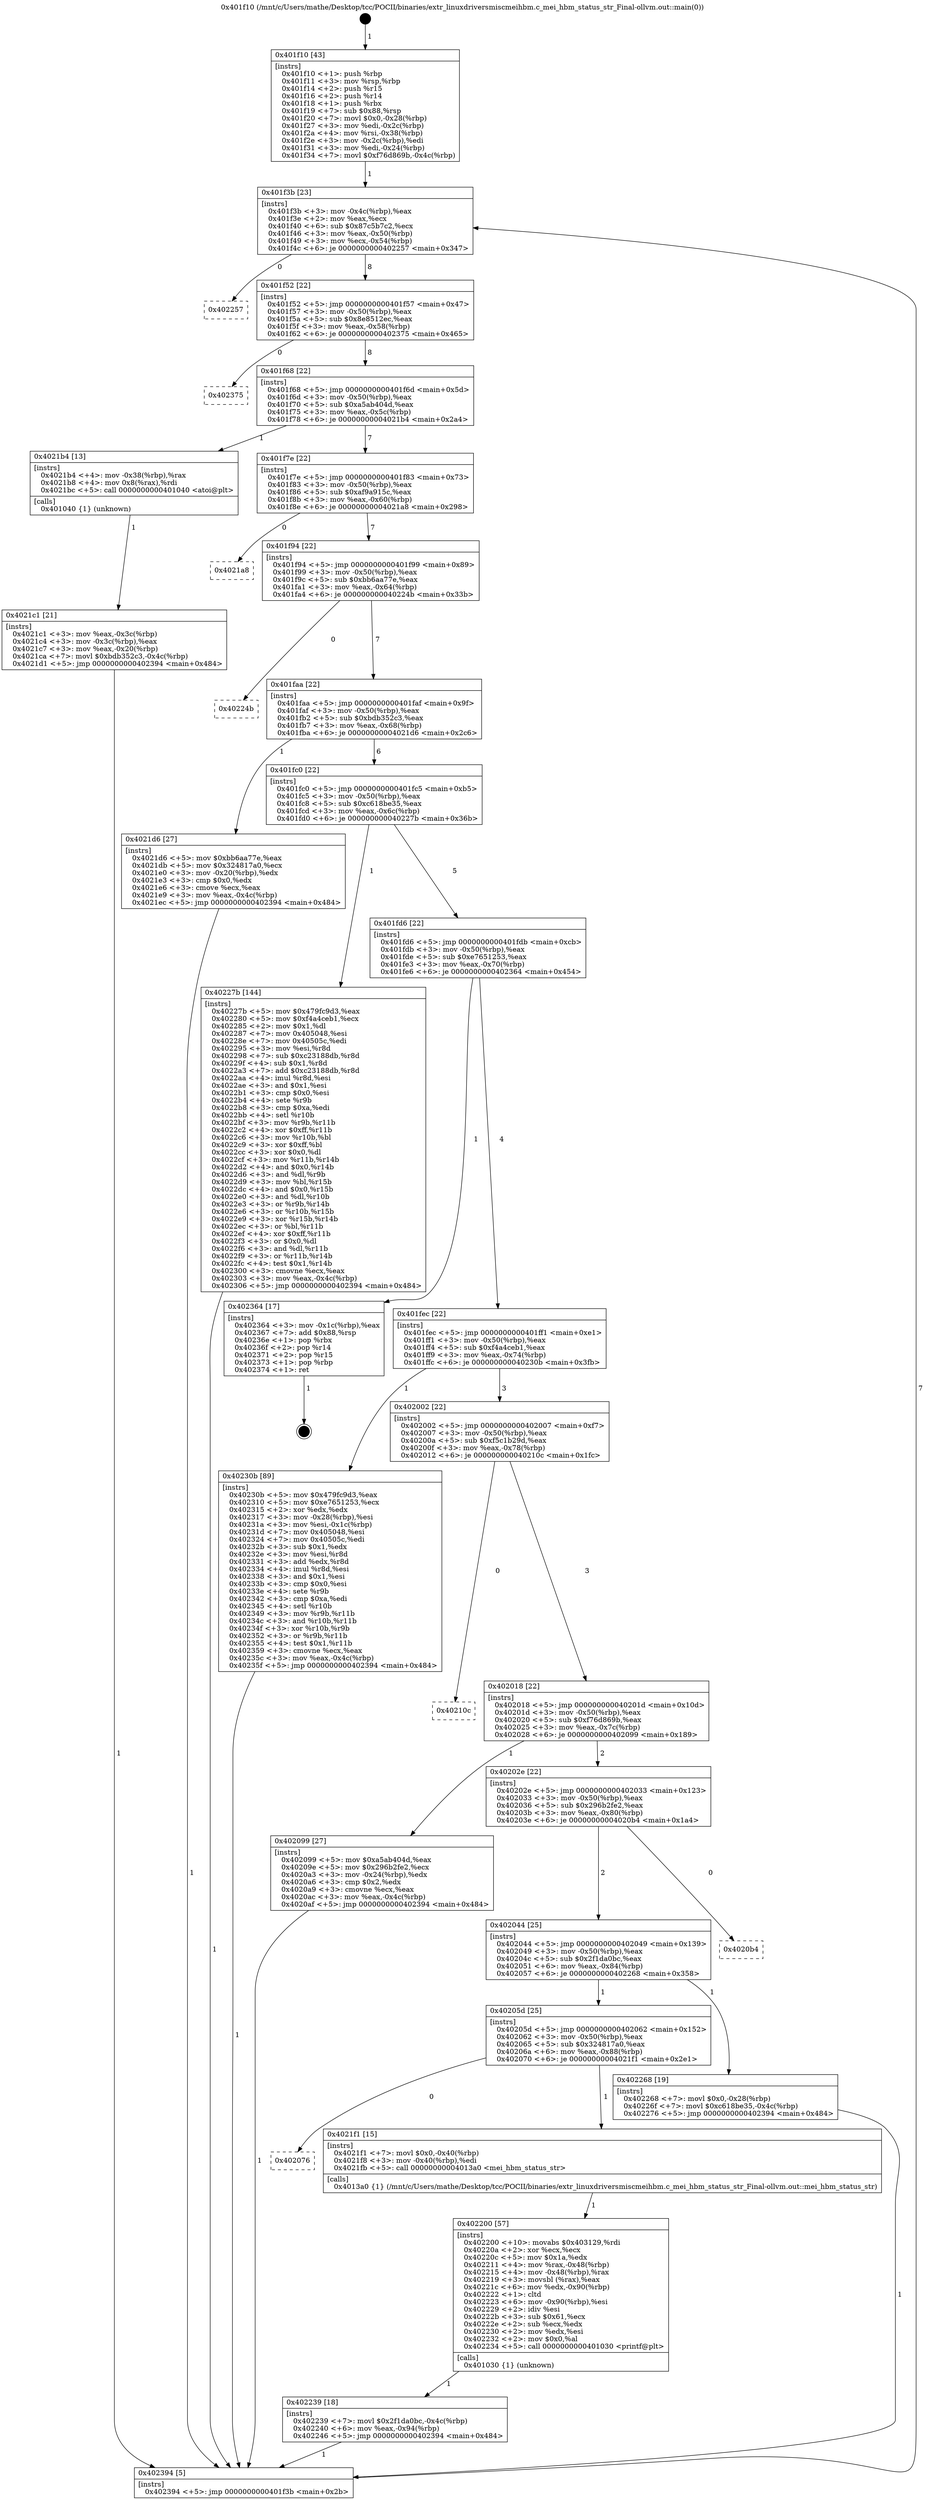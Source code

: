 digraph "0x401f10" {
  label = "0x401f10 (/mnt/c/Users/mathe/Desktop/tcc/POCII/binaries/extr_linuxdriversmiscmeihbm.c_mei_hbm_status_str_Final-ollvm.out::main(0))"
  labelloc = "t"
  node[shape=record]

  Entry [label="",width=0.3,height=0.3,shape=circle,fillcolor=black,style=filled]
  "0x401f3b" [label="{
     0x401f3b [23]\l
     | [instrs]\l
     &nbsp;&nbsp;0x401f3b \<+3\>: mov -0x4c(%rbp),%eax\l
     &nbsp;&nbsp;0x401f3e \<+2\>: mov %eax,%ecx\l
     &nbsp;&nbsp;0x401f40 \<+6\>: sub $0x87c5b7c2,%ecx\l
     &nbsp;&nbsp;0x401f46 \<+3\>: mov %eax,-0x50(%rbp)\l
     &nbsp;&nbsp;0x401f49 \<+3\>: mov %ecx,-0x54(%rbp)\l
     &nbsp;&nbsp;0x401f4c \<+6\>: je 0000000000402257 \<main+0x347\>\l
  }"]
  "0x402257" [label="{
     0x402257\l
  }", style=dashed]
  "0x401f52" [label="{
     0x401f52 [22]\l
     | [instrs]\l
     &nbsp;&nbsp;0x401f52 \<+5\>: jmp 0000000000401f57 \<main+0x47\>\l
     &nbsp;&nbsp;0x401f57 \<+3\>: mov -0x50(%rbp),%eax\l
     &nbsp;&nbsp;0x401f5a \<+5\>: sub $0x8e8512ec,%eax\l
     &nbsp;&nbsp;0x401f5f \<+3\>: mov %eax,-0x58(%rbp)\l
     &nbsp;&nbsp;0x401f62 \<+6\>: je 0000000000402375 \<main+0x465\>\l
  }"]
  Exit [label="",width=0.3,height=0.3,shape=circle,fillcolor=black,style=filled,peripheries=2]
  "0x402375" [label="{
     0x402375\l
  }", style=dashed]
  "0x401f68" [label="{
     0x401f68 [22]\l
     | [instrs]\l
     &nbsp;&nbsp;0x401f68 \<+5\>: jmp 0000000000401f6d \<main+0x5d\>\l
     &nbsp;&nbsp;0x401f6d \<+3\>: mov -0x50(%rbp),%eax\l
     &nbsp;&nbsp;0x401f70 \<+5\>: sub $0xa5ab404d,%eax\l
     &nbsp;&nbsp;0x401f75 \<+3\>: mov %eax,-0x5c(%rbp)\l
     &nbsp;&nbsp;0x401f78 \<+6\>: je 00000000004021b4 \<main+0x2a4\>\l
  }"]
  "0x402239" [label="{
     0x402239 [18]\l
     | [instrs]\l
     &nbsp;&nbsp;0x402239 \<+7\>: movl $0x2f1da0bc,-0x4c(%rbp)\l
     &nbsp;&nbsp;0x402240 \<+6\>: mov %eax,-0x94(%rbp)\l
     &nbsp;&nbsp;0x402246 \<+5\>: jmp 0000000000402394 \<main+0x484\>\l
  }"]
  "0x4021b4" [label="{
     0x4021b4 [13]\l
     | [instrs]\l
     &nbsp;&nbsp;0x4021b4 \<+4\>: mov -0x38(%rbp),%rax\l
     &nbsp;&nbsp;0x4021b8 \<+4\>: mov 0x8(%rax),%rdi\l
     &nbsp;&nbsp;0x4021bc \<+5\>: call 0000000000401040 \<atoi@plt\>\l
     | [calls]\l
     &nbsp;&nbsp;0x401040 \{1\} (unknown)\l
  }"]
  "0x401f7e" [label="{
     0x401f7e [22]\l
     | [instrs]\l
     &nbsp;&nbsp;0x401f7e \<+5\>: jmp 0000000000401f83 \<main+0x73\>\l
     &nbsp;&nbsp;0x401f83 \<+3\>: mov -0x50(%rbp),%eax\l
     &nbsp;&nbsp;0x401f86 \<+5\>: sub $0xaf9a915c,%eax\l
     &nbsp;&nbsp;0x401f8b \<+3\>: mov %eax,-0x60(%rbp)\l
     &nbsp;&nbsp;0x401f8e \<+6\>: je 00000000004021a8 \<main+0x298\>\l
  }"]
  "0x402200" [label="{
     0x402200 [57]\l
     | [instrs]\l
     &nbsp;&nbsp;0x402200 \<+10\>: movabs $0x403129,%rdi\l
     &nbsp;&nbsp;0x40220a \<+2\>: xor %ecx,%ecx\l
     &nbsp;&nbsp;0x40220c \<+5\>: mov $0x1a,%edx\l
     &nbsp;&nbsp;0x402211 \<+4\>: mov %rax,-0x48(%rbp)\l
     &nbsp;&nbsp;0x402215 \<+4\>: mov -0x48(%rbp),%rax\l
     &nbsp;&nbsp;0x402219 \<+3\>: movsbl (%rax),%eax\l
     &nbsp;&nbsp;0x40221c \<+6\>: mov %edx,-0x90(%rbp)\l
     &nbsp;&nbsp;0x402222 \<+1\>: cltd\l
     &nbsp;&nbsp;0x402223 \<+6\>: mov -0x90(%rbp),%esi\l
     &nbsp;&nbsp;0x402229 \<+2\>: idiv %esi\l
     &nbsp;&nbsp;0x40222b \<+3\>: sub $0x61,%ecx\l
     &nbsp;&nbsp;0x40222e \<+2\>: sub %ecx,%edx\l
     &nbsp;&nbsp;0x402230 \<+2\>: mov %edx,%esi\l
     &nbsp;&nbsp;0x402232 \<+2\>: mov $0x0,%al\l
     &nbsp;&nbsp;0x402234 \<+5\>: call 0000000000401030 \<printf@plt\>\l
     | [calls]\l
     &nbsp;&nbsp;0x401030 \{1\} (unknown)\l
  }"]
  "0x4021a8" [label="{
     0x4021a8\l
  }", style=dashed]
  "0x401f94" [label="{
     0x401f94 [22]\l
     | [instrs]\l
     &nbsp;&nbsp;0x401f94 \<+5\>: jmp 0000000000401f99 \<main+0x89\>\l
     &nbsp;&nbsp;0x401f99 \<+3\>: mov -0x50(%rbp),%eax\l
     &nbsp;&nbsp;0x401f9c \<+5\>: sub $0xbb6aa77e,%eax\l
     &nbsp;&nbsp;0x401fa1 \<+3\>: mov %eax,-0x64(%rbp)\l
     &nbsp;&nbsp;0x401fa4 \<+6\>: je 000000000040224b \<main+0x33b\>\l
  }"]
  "0x402076" [label="{
     0x402076\l
  }", style=dashed]
  "0x40224b" [label="{
     0x40224b\l
  }", style=dashed]
  "0x401faa" [label="{
     0x401faa [22]\l
     | [instrs]\l
     &nbsp;&nbsp;0x401faa \<+5\>: jmp 0000000000401faf \<main+0x9f\>\l
     &nbsp;&nbsp;0x401faf \<+3\>: mov -0x50(%rbp),%eax\l
     &nbsp;&nbsp;0x401fb2 \<+5\>: sub $0xbdb352c3,%eax\l
     &nbsp;&nbsp;0x401fb7 \<+3\>: mov %eax,-0x68(%rbp)\l
     &nbsp;&nbsp;0x401fba \<+6\>: je 00000000004021d6 \<main+0x2c6\>\l
  }"]
  "0x4021f1" [label="{
     0x4021f1 [15]\l
     | [instrs]\l
     &nbsp;&nbsp;0x4021f1 \<+7\>: movl $0x0,-0x40(%rbp)\l
     &nbsp;&nbsp;0x4021f8 \<+3\>: mov -0x40(%rbp),%edi\l
     &nbsp;&nbsp;0x4021fb \<+5\>: call 00000000004013a0 \<mei_hbm_status_str\>\l
     | [calls]\l
     &nbsp;&nbsp;0x4013a0 \{1\} (/mnt/c/Users/mathe/Desktop/tcc/POCII/binaries/extr_linuxdriversmiscmeihbm.c_mei_hbm_status_str_Final-ollvm.out::mei_hbm_status_str)\l
  }"]
  "0x4021d6" [label="{
     0x4021d6 [27]\l
     | [instrs]\l
     &nbsp;&nbsp;0x4021d6 \<+5\>: mov $0xbb6aa77e,%eax\l
     &nbsp;&nbsp;0x4021db \<+5\>: mov $0x324817a0,%ecx\l
     &nbsp;&nbsp;0x4021e0 \<+3\>: mov -0x20(%rbp),%edx\l
     &nbsp;&nbsp;0x4021e3 \<+3\>: cmp $0x0,%edx\l
     &nbsp;&nbsp;0x4021e6 \<+3\>: cmove %ecx,%eax\l
     &nbsp;&nbsp;0x4021e9 \<+3\>: mov %eax,-0x4c(%rbp)\l
     &nbsp;&nbsp;0x4021ec \<+5\>: jmp 0000000000402394 \<main+0x484\>\l
  }"]
  "0x401fc0" [label="{
     0x401fc0 [22]\l
     | [instrs]\l
     &nbsp;&nbsp;0x401fc0 \<+5\>: jmp 0000000000401fc5 \<main+0xb5\>\l
     &nbsp;&nbsp;0x401fc5 \<+3\>: mov -0x50(%rbp),%eax\l
     &nbsp;&nbsp;0x401fc8 \<+5\>: sub $0xc618be35,%eax\l
     &nbsp;&nbsp;0x401fcd \<+3\>: mov %eax,-0x6c(%rbp)\l
     &nbsp;&nbsp;0x401fd0 \<+6\>: je 000000000040227b \<main+0x36b\>\l
  }"]
  "0x40205d" [label="{
     0x40205d [25]\l
     | [instrs]\l
     &nbsp;&nbsp;0x40205d \<+5\>: jmp 0000000000402062 \<main+0x152\>\l
     &nbsp;&nbsp;0x402062 \<+3\>: mov -0x50(%rbp),%eax\l
     &nbsp;&nbsp;0x402065 \<+5\>: sub $0x324817a0,%eax\l
     &nbsp;&nbsp;0x40206a \<+6\>: mov %eax,-0x88(%rbp)\l
     &nbsp;&nbsp;0x402070 \<+6\>: je 00000000004021f1 \<main+0x2e1\>\l
  }"]
  "0x40227b" [label="{
     0x40227b [144]\l
     | [instrs]\l
     &nbsp;&nbsp;0x40227b \<+5\>: mov $0x479fc9d3,%eax\l
     &nbsp;&nbsp;0x402280 \<+5\>: mov $0xf4a4ceb1,%ecx\l
     &nbsp;&nbsp;0x402285 \<+2\>: mov $0x1,%dl\l
     &nbsp;&nbsp;0x402287 \<+7\>: mov 0x405048,%esi\l
     &nbsp;&nbsp;0x40228e \<+7\>: mov 0x40505c,%edi\l
     &nbsp;&nbsp;0x402295 \<+3\>: mov %esi,%r8d\l
     &nbsp;&nbsp;0x402298 \<+7\>: sub $0xc23188db,%r8d\l
     &nbsp;&nbsp;0x40229f \<+4\>: sub $0x1,%r8d\l
     &nbsp;&nbsp;0x4022a3 \<+7\>: add $0xc23188db,%r8d\l
     &nbsp;&nbsp;0x4022aa \<+4\>: imul %r8d,%esi\l
     &nbsp;&nbsp;0x4022ae \<+3\>: and $0x1,%esi\l
     &nbsp;&nbsp;0x4022b1 \<+3\>: cmp $0x0,%esi\l
     &nbsp;&nbsp;0x4022b4 \<+4\>: sete %r9b\l
     &nbsp;&nbsp;0x4022b8 \<+3\>: cmp $0xa,%edi\l
     &nbsp;&nbsp;0x4022bb \<+4\>: setl %r10b\l
     &nbsp;&nbsp;0x4022bf \<+3\>: mov %r9b,%r11b\l
     &nbsp;&nbsp;0x4022c2 \<+4\>: xor $0xff,%r11b\l
     &nbsp;&nbsp;0x4022c6 \<+3\>: mov %r10b,%bl\l
     &nbsp;&nbsp;0x4022c9 \<+3\>: xor $0xff,%bl\l
     &nbsp;&nbsp;0x4022cc \<+3\>: xor $0x0,%dl\l
     &nbsp;&nbsp;0x4022cf \<+3\>: mov %r11b,%r14b\l
     &nbsp;&nbsp;0x4022d2 \<+4\>: and $0x0,%r14b\l
     &nbsp;&nbsp;0x4022d6 \<+3\>: and %dl,%r9b\l
     &nbsp;&nbsp;0x4022d9 \<+3\>: mov %bl,%r15b\l
     &nbsp;&nbsp;0x4022dc \<+4\>: and $0x0,%r15b\l
     &nbsp;&nbsp;0x4022e0 \<+3\>: and %dl,%r10b\l
     &nbsp;&nbsp;0x4022e3 \<+3\>: or %r9b,%r14b\l
     &nbsp;&nbsp;0x4022e6 \<+3\>: or %r10b,%r15b\l
     &nbsp;&nbsp;0x4022e9 \<+3\>: xor %r15b,%r14b\l
     &nbsp;&nbsp;0x4022ec \<+3\>: or %bl,%r11b\l
     &nbsp;&nbsp;0x4022ef \<+4\>: xor $0xff,%r11b\l
     &nbsp;&nbsp;0x4022f3 \<+3\>: or $0x0,%dl\l
     &nbsp;&nbsp;0x4022f6 \<+3\>: and %dl,%r11b\l
     &nbsp;&nbsp;0x4022f9 \<+3\>: or %r11b,%r14b\l
     &nbsp;&nbsp;0x4022fc \<+4\>: test $0x1,%r14b\l
     &nbsp;&nbsp;0x402300 \<+3\>: cmovne %ecx,%eax\l
     &nbsp;&nbsp;0x402303 \<+3\>: mov %eax,-0x4c(%rbp)\l
     &nbsp;&nbsp;0x402306 \<+5\>: jmp 0000000000402394 \<main+0x484\>\l
  }"]
  "0x401fd6" [label="{
     0x401fd6 [22]\l
     | [instrs]\l
     &nbsp;&nbsp;0x401fd6 \<+5\>: jmp 0000000000401fdb \<main+0xcb\>\l
     &nbsp;&nbsp;0x401fdb \<+3\>: mov -0x50(%rbp),%eax\l
     &nbsp;&nbsp;0x401fde \<+5\>: sub $0xe7651253,%eax\l
     &nbsp;&nbsp;0x401fe3 \<+3\>: mov %eax,-0x70(%rbp)\l
     &nbsp;&nbsp;0x401fe6 \<+6\>: je 0000000000402364 \<main+0x454\>\l
  }"]
  "0x402268" [label="{
     0x402268 [19]\l
     | [instrs]\l
     &nbsp;&nbsp;0x402268 \<+7\>: movl $0x0,-0x28(%rbp)\l
     &nbsp;&nbsp;0x40226f \<+7\>: movl $0xc618be35,-0x4c(%rbp)\l
     &nbsp;&nbsp;0x402276 \<+5\>: jmp 0000000000402394 \<main+0x484\>\l
  }"]
  "0x402364" [label="{
     0x402364 [17]\l
     | [instrs]\l
     &nbsp;&nbsp;0x402364 \<+3\>: mov -0x1c(%rbp),%eax\l
     &nbsp;&nbsp;0x402367 \<+7\>: add $0x88,%rsp\l
     &nbsp;&nbsp;0x40236e \<+1\>: pop %rbx\l
     &nbsp;&nbsp;0x40236f \<+2\>: pop %r14\l
     &nbsp;&nbsp;0x402371 \<+2\>: pop %r15\l
     &nbsp;&nbsp;0x402373 \<+1\>: pop %rbp\l
     &nbsp;&nbsp;0x402374 \<+1\>: ret\l
  }"]
  "0x401fec" [label="{
     0x401fec [22]\l
     | [instrs]\l
     &nbsp;&nbsp;0x401fec \<+5\>: jmp 0000000000401ff1 \<main+0xe1\>\l
     &nbsp;&nbsp;0x401ff1 \<+3\>: mov -0x50(%rbp),%eax\l
     &nbsp;&nbsp;0x401ff4 \<+5\>: sub $0xf4a4ceb1,%eax\l
     &nbsp;&nbsp;0x401ff9 \<+3\>: mov %eax,-0x74(%rbp)\l
     &nbsp;&nbsp;0x401ffc \<+6\>: je 000000000040230b \<main+0x3fb\>\l
  }"]
  "0x402044" [label="{
     0x402044 [25]\l
     | [instrs]\l
     &nbsp;&nbsp;0x402044 \<+5\>: jmp 0000000000402049 \<main+0x139\>\l
     &nbsp;&nbsp;0x402049 \<+3\>: mov -0x50(%rbp),%eax\l
     &nbsp;&nbsp;0x40204c \<+5\>: sub $0x2f1da0bc,%eax\l
     &nbsp;&nbsp;0x402051 \<+6\>: mov %eax,-0x84(%rbp)\l
     &nbsp;&nbsp;0x402057 \<+6\>: je 0000000000402268 \<main+0x358\>\l
  }"]
  "0x40230b" [label="{
     0x40230b [89]\l
     | [instrs]\l
     &nbsp;&nbsp;0x40230b \<+5\>: mov $0x479fc9d3,%eax\l
     &nbsp;&nbsp;0x402310 \<+5\>: mov $0xe7651253,%ecx\l
     &nbsp;&nbsp;0x402315 \<+2\>: xor %edx,%edx\l
     &nbsp;&nbsp;0x402317 \<+3\>: mov -0x28(%rbp),%esi\l
     &nbsp;&nbsp;0x40231a \<+3\>: mov %esi,-0x1c(%rbp)\l
     &nbsp;&nbsp;0x40231d \<+7\>: mov 0x405048,%esi\l
     &nbsp;&nbsp;0x402324 \<+7\>: mov 0x40505c,%edi\l
     &nbsp;&nbsp;0x40232b \<+3\>: sub $0x1,%edx\l
     &nbsp;&nbsp;0x40232e \<+3\>: mov %esi,%r8d\l
     &nbsp;&nbsp;0x402331 \<+3\>: add %edx,%r8d\l
     &nbsp;&nbsp;0x402334 \<+4\>: imul %r8d,%esi\l
     &nbsp;&nbsp;0x402338 \<+3\>: and $0x1,%esi\l
     &nbsp;&nbsp;0x40233b \<+3\>: cmp $0x0,%esi\l
     &nbsp;&nbsp;0x40233e \<+4\>: sete %r9b\l
     &nbsp;&nbsp;0x402342 \<+3\>: cmp $0xa,%edi\l
     &nbsp;&nbsp;0x402345 \<+4\>: setl %r10b\l
     &nbsp;&nbsp;0x402349 \<+3\>: mov %r9b,%r11b\l
     &nbsp;&nbsp;0x40234c \<+3\>: and %r10b,%r11b\l
     &nbsp;&nbsp;0x40234f \<+3\>: xor %r10b,%r9b\l
     &nbsp;&nbsp;0x402352 \<+3\>: or %r9b,%r11b\l
     &nbsp;&nbsp;0x402355 \<+4\>: test $0x1,%r11b\l
     &nbsp;&nbsp;0x402359 \<+3\>: cmovne %ecx,%eax\l
     &nbsp;&nbsp;0x40235c \<+3\>: mov %eax,-0x4c(%rbp)\l
     &nbsp;&nbsp;0x40235f \<+5\>: jmp 0000000000402394 \<main+0x484\>\l
  }"]
  "0x402002" [label="{
     0x402002 [22]\l
     | [instrs]\l
     &nbsp;&nbsp;0x402002 \<+5\>: jmp 0000000000402007 \<main+0xf7\>\l
     &nbsp;&nbsp;0x402007 \<+3\>: mov -0x50(%rbp),%eax\l
     &nbsp;&nbsp;0x40200a \<+5\>: sub $0xf5c1b29d,%eax\l
     &nbsp;&nbsp;0x40200f \<+3\>: mov %eax,-0x78(%rbp)\l
     &nbsp;&nbsp;0x402012 \<+6\>: je 000000000040210c \<main+0x1fc\>\l
  }"]
  "0x4020b4" [label="{
     0x4020b4\l
  }", style=dashed]
  "0x40210c" [label="{
     0x40210c\l
  }", style=dashed]
  "0x402018" [label="{
     0x402018 [22]\l
     | [instrs]\l
     &nbsp;&nbsp;0x402018 \<+5\>: jmp 000000000040201d \<main+0x10d\>\l
     &nbsp;&nbsp;0x40201d \<+3\>: mov -0x50(%rbp),%eax\l
     &nbsp;&nbsp;0x402020 \<+5\>: sub $0xf76d869b,%eax\l
     &nbsp;&nbsp;0x402025 \<+3\>: mov %eax,-0x7c(%rbp)\l
     &nbsp;&nbsp;0x402028 \<+6\>: je 0000000000402099 \<main+0x189\>\l
  }"]
  "0x4021c1" [label="{
     0x4021c1 [21]\l
     | [instrs]\l
     &nbsp;&nbsp;0x4021c1 \<+3\>: mov %eax,-0x3c(%rbp)\l
     &nbsp;&nbsp;0x4021c4 \<+3\>: mov -0x3c(%rbp),%eax\l
     &nbsp;&nbsp;0x4021c7 \<+3\>: mov %eax,-0x20(%rbp)\l
     &nbsp;&nbsp;0x4021ca \<+7\>: movl $0xbdb352c3,-0x4c(%rbp)\l
     &nbsp;&nbsp;0x4021d1 \<+5\>: jmp 0000000000402394 \<main+0x484\>\l
  }"]
  "0x402099" [label="{
     0x402099 [27]\l
     | [instrs]\l
     &nbsp;&nbsp;0x402099 \<+5\>: mov $0xa5ab404d,%eax\l
     &nbsp;&nbsp;0x40209e \<+5\>: mov $0x296b2fe2,%ecx\l
     &nbsp;&nbsp;0x4020a3 \<+3\>: mov -0x24(%rbp),%edx\l
     &nbsp;&nbsp;0x4020a6 \<+3\>: cmp $0x2,%edx\l
     &nbsp;&nbsp;0x4020a9 \<+3\>: cmovne %ecx,%eax\l
     &nbsp;&nbsp;0x4020ac \<+3\>: mov %eax,-0x4c(%rbp)\l
     &nbsp;&nbsp;0x4020af \<+5\>: jmp 0000000000402394 \<main+0x484\>\l
  }"]
  "0x40202e" [label="{
     0x40202e [22]\l
     | [instrs]\l
     &nbsp;&nbsp;0x40202e \<+5\>: jmp 0000000000402033 \<main+0x123\>\l
     &nbsp;&nbsp;0x402033 \<+3\>: mov -0x50(%rbp),%eax\l
     &nbsp;&nbsp;0x402036 \<+5\>: sub $0x296b2fe2,%eax\l
     &nbsp;&nbsp;0x40203b \<+3\>: mov %eax,-0x80(%rbp)\l
     &nbsp;&nbsp;0x40203e \<+6\>: je 00000000004020b4 \<main+0x1a4\>\l
  }"]
  "0x402394" [label="{
     0x402394 [5]\l
     | [instrs]\l
     &nbsp;&nbsp;0x402394 \<+5\>: jmp 0000000000401f3b \<main+0x2b\>\l
  }"]
  "0x401f10" [label="{
     0x401f10 [43]\l
     | [instrs]\l
     &nbsp;&nbsp;0x401f10 \<+1\>: push %rbp\l
     &nbsp;&nbsp;0x401f11 \<+3\>: mov %rsp,%rbp\l
     &nbsp;&nbsp;0x401f14 \<+2\>: push %r15\l
     &nbsp;&nbsp;0x401f16 \<+2\>: push %r14\l
     &nbsp;&nbsp;0x401f18 \<+1\>: push %rbx\l
     &nbsp;&nbsp;0x401f19 \<+7\>: sub $0x88,%rsp\l
     &nbsp;&nbsp;0x401f20 \<+7\>: movl $0x0,-0x28(%rbp)\l
     &nbsp;&nbsp;0x401f27 \<+3\>: mov %edi,-0x2c(%rbp)\l
     &nbsp;&nbsp;0x401f2a \<+4\>: mov %rsi,-0x38(%rbp)\l
     &nbsp;&nbsp;0x401f2e \<+3\>: mov -0x2c(%rbp),%edi\l
     &nbsp;&nbsp;0x401f31 \<+3\>: mov %edi,-0x24(%rbp)\l
     &nbsp;&nbsp;0x401f34 \<+7\>: movl $0xf76d869b,-0x4c(%rbp)\l
  }"]
  Entry -> "0x401f10" [label=" 1"]
  "0x401f3b" -> "0x402257" [label=" 0"]
  "0x401f3b" -> "0x401f52" [label=" 8"]
  "0x402364" -> Exit [label=" 1"]
  "0x401f52" -> "0x402375" [label=" 0"]
  "0x401f52" -> "0x401f68" [label=" 8"]
  "0x40230b" -> "0x402394" [label=" 1"]
  "0x401f68" -> "0x4021b4" [label=" 1"]
  "0x401f68" -> "0x401f7e" [label=" 7"]
  "0x40227b" -> "0x402394" [label=" 1"]
  "0x401f7e" -> "0x4021a8" [label=" 0"]
  "0x401f7e" -> "0x401f94" [label=" 7"]
  "0x402268" -> "0x402394" [label=" 1"]
  "0x401f94" -> "0x40224b" [label=" 0"]
  "0x401f94" -> "0x401faa" [label=" 7"]
  "0x402239" -> "0x402394" [label=" 1"]
  "0x401faa" -> "0x4021d6" [label=" 1"]
  "0x401faa" -> "0x401fc0" [label=" 6"]
  "0x402200" -> "0x402239" [label=" 1"]
  "0x401fc0" -> "0x40227b" [label=" 1"]
  "0x401fc0" -> "0x401fd6" [label=" 5"]
  "0x40205d" -> "0x402076" [label=" 0"]
  "0x401fd6" -> "0x402364" [label=" 1"]
  "0x401fd6" -> "0x401fec" [label=" 4"]
  "0x40205d" -> "0x4021f1" [label=" 1"]
  "0x401fec" -> "0x40230b" [label=" 1"]
  "0x401fec" -> "0x402002" [label=" 3"]
  "0x402044" -> "0x40205d" [label=" 1"]
  "0x402002" -> "0x40210c" [label=" 0"]
  "0x402002" -> "0x402018" [label=" 3"]
  "0x402044" -> "0x402268" [label=" 1"]
  "0x402018" -> "0x402099" [label=" 1"]
  "0x402018" -> "0x40202e" [label=" 2"]
  "0x402099" -> "0x402394" [label=" 1"]
  "0x401f10" -> "0x401f3b" [label=" 1"]
  "0x402394" -> "0x401f3b" [label=" 7"]
  "0x4021b4" -> "0x4021c1" [label=" 1"]
  "0x4021c1" -> "0x402394" [label=" 1"]
  "0x4021d6" -> "0x402394" [label=" 1"]
  "0x4021f1" -> "0x402200" [label=" 1"]
  "0x40202e" -> "0x4020b4" [label=" 0"]
  "0x40202e" -> "0x402044" [label=" 2"]
}
